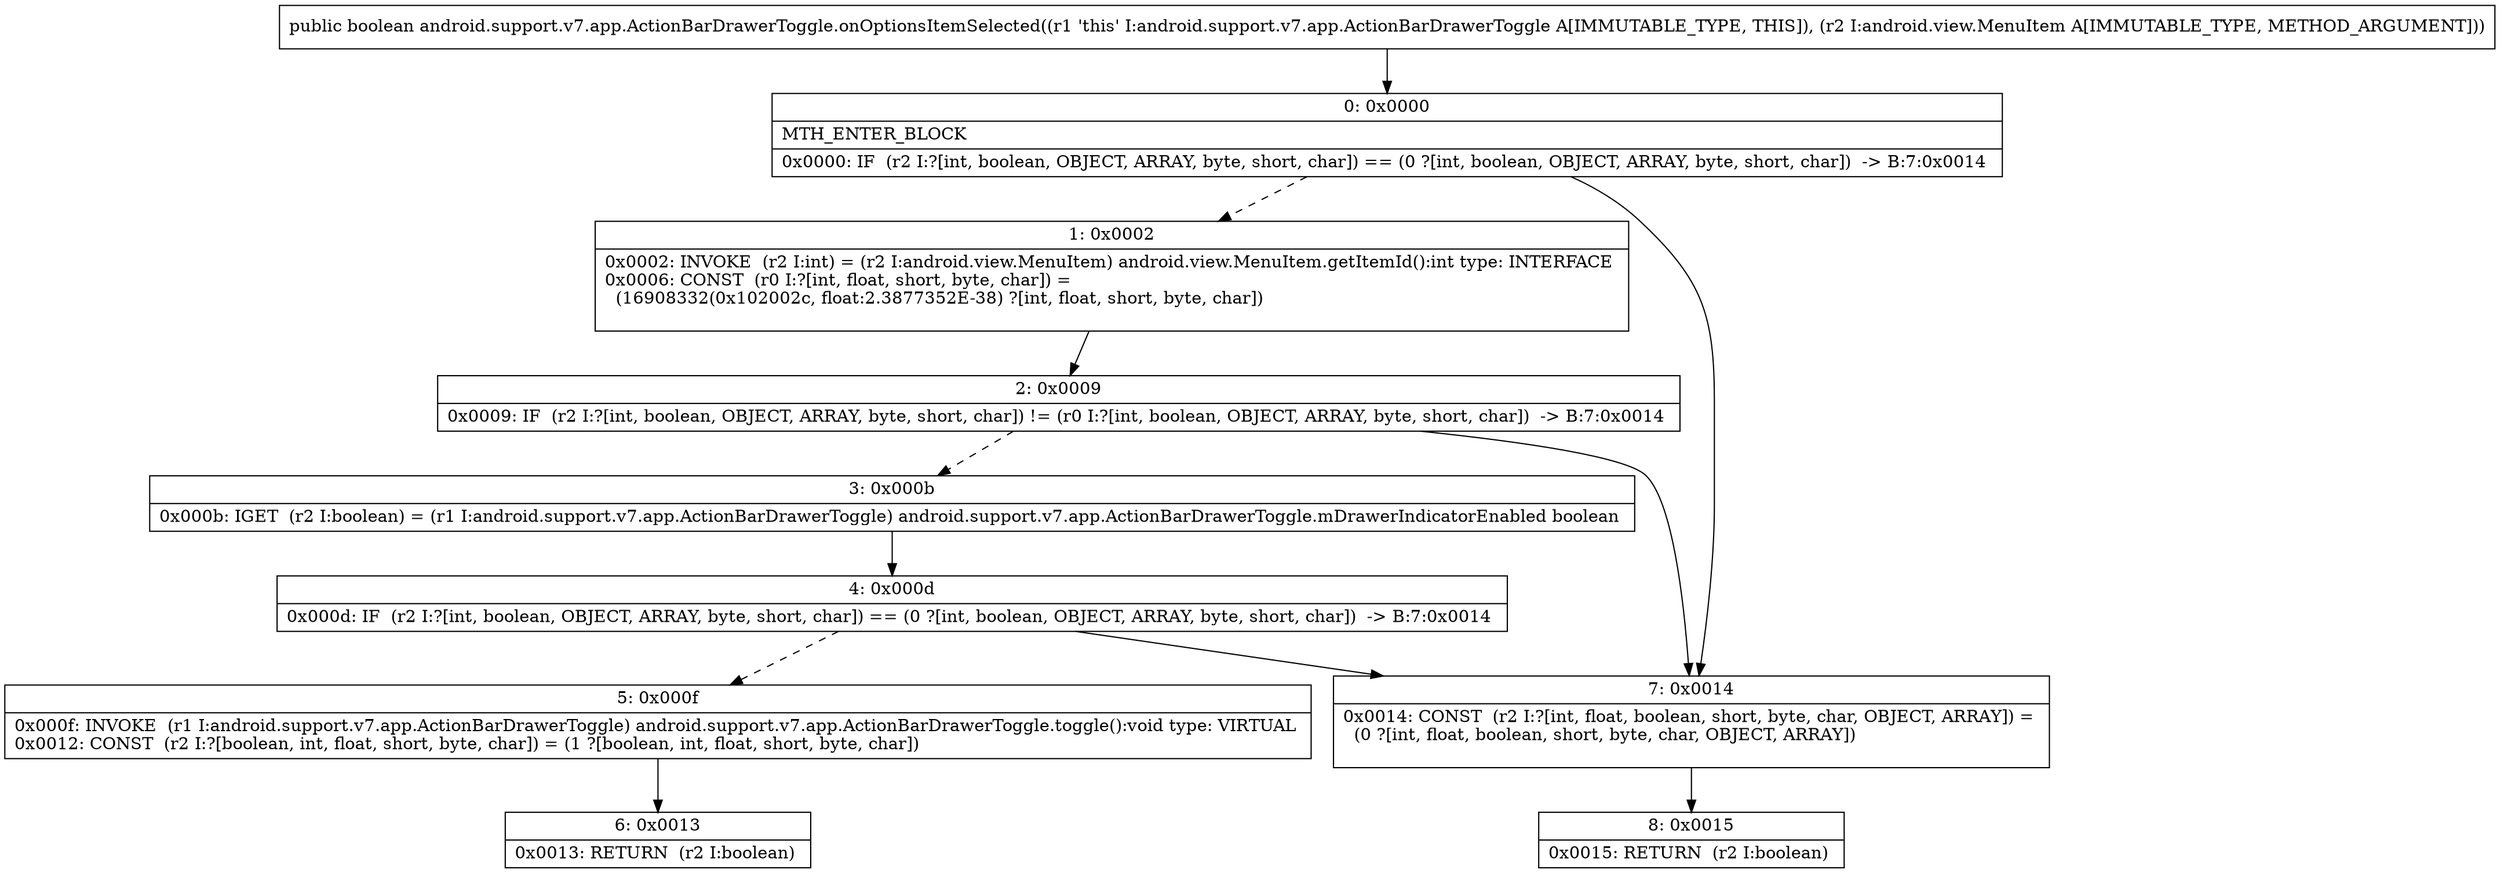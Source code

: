 digraph "CFG forandroid.support.v7.app.ActionBarDrawerToggle.onOptionsItemSelected(Landroid\/view\/MenuItem;)Z" {
Node_0 [shape=record,label="{0\:\ 0x0000|MTH_ENTER_BLOCK\l|0x0000: IF  (r2 I:?[int, boolean, OBJECT, ARRAY, byte, short, char]) == (0 ?[int, boolean, OBJECT, ARRAY, byte, short, char])  \-\> B:7:0x0014 \l}"];
Node_1 [shape=record,label="{1\:\ 0x0002|0x0002: INVOKE  (r2 I:int) = (r2 I:android.view.MenuItem) android.view.MenuItem.getItemId():int type: INTERFACE \l0x0006: CONST  (r0 I:?[int, float, short, byte, char]) = \l  (16908332(0x102002c, float:2.3877352E\-38) ?[int, float, short, byte, char])\l \l}"];
Node_2 [shape=record,label="{2\:\ 0x0009|0x0009: IF  (r2 I:?[int, boolean, OBJECT, ARRAY, byte, short, char]) != (r0 I:?[int, boolean, OBJECT, ARRAY, byte, short, char])  \-\> B:7:0x0014 \l}"];
Node_3 [shape=record,label="{3\:\ 0x000b|0x000b: IGET  (r2 I:boolean) = (r1 I:android.support.v7.app.ActionBarDrawerToggle) android.support.v7.app.ActionBarDrawerToggle.mDrawerIndicatorEnabled boolean \l}"];
Node_4 [shape=record,label="{4\:\ 0x000d|0x000d: IF  (r2 I:?[int, boolean, OBJECT, ARRAY, byte, short, char]) == (0 ?[int, boolean, OBJECT, ARRAY, byte, short, char])  \-\> B:7:0x0014 \l}"];
Node_5 [shape=record,label="{5\:\ 0x000f|0x000f: INVOKE  (r1 I:android.support.v7.app.ActionBarDrawerToggle) android.support.v7.app.ActionBarDrawerToggle.toggle():void type: VIRTUAL \l0x0012: CONST  (r2 I:?[boolean, int, float, short, byte, char]) = (1 ?[boolean, int, float, short, byte, char]) \l}"];
Node_6 [shape=record,label="{6\:\ 0x0013|0x0013: RETURN  (r2 I:boolean) \l}"];
Node_7 [shape=record,label="{7\:\ 0x0014|0x0014: CONST  (r2 I:?[int, float, boolean, short, byte, char, OBJECT, ARRAY]) = \l  (0 ?[int, float, boolean, short, byte, char, OBJECT, ARRAY])\l \l}"];
Node_8 [shape=record,label="{8\:\ 0x0015|0x0015: RETURN  (r2 I:boolean) \l}"];
MethodNode[shape=record,label="{public boolean android.support.v7.app.ActionBarDrawerToggle.onOptionsItemSelected((r1 'this' I:android.support.v7.app.ActionBarDrawerToggle A[IMMUTABLE_TYPE, THIS]), (r2 I:android.view.MenuItem A[IMMUTABLE_TYPE, METHOD_ARGUMENT])) }"];
MethodNode -> Node_0;
Node_0 -> Node_1[style=dashed];
Node_0 -> Node_7;
Node_1 -> Node_2;
Node_2 -> Node_3[style=dashed];
Node_2 -> Node_7;
Node_3 -> Node_4;
Node_4 -> Node_5[style=dashed];
Node_4 -> Node_7;
Node_5 -> Node_6;
Node_7 -> Node_8;
}

